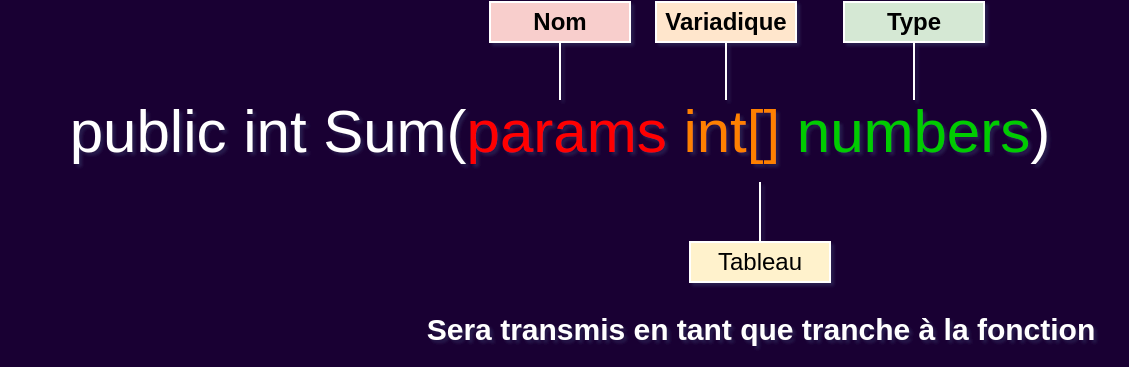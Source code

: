 <mxfile version="24.7.17">
  <diagram name="Page-1" id="wkC2qdzr0887JsoExiUN">
    <mxGraphModel dx="1674" dy="836" grid="0" gridSize="10" guides="1" tooltips="1" connect="1" arrows="1" fold="1" page="1" pageScale="1" pageWidth="1169" pageHeight="827" background="#190033" math="0" shadow="1">
      <root>
        <mxCell id="0" />
        <mxCell id="1" parent="0" />
        <mxCell id="1UiL64bPMDfG-NYXSUDX-1" value="&lt;font color=&quot;#ffffff&quot;&gt;public int Sum(&lt;/font&gt;&lt;font color=&quot;#ff0000&quot;&gt;params&lt;/font&gt; &lt;font color=&quot;#ff8000&quot;&gt;int[]&lt;/font&gt; &lt;font color=&quot;#00cc00&quot;&gt;numbers&lt;/font&gt;&lt;font color=&quot;#ffffff&quot;&gt;)&lt;/font&gt;" style="text;html=1;align=center;verticalAlign=middle;whiteSpace=wrap;rounded=0;fontSize=30;" parent="1" vertex="1">
          <mxGeometry x="305" y="373" width="560" height="30" as="geometry" />
        </mxCell>
        <mxCell id="1UiL64bPMDfG-NYXSUDX-2" value="Nom" style="rounded=0;whiteSpace=wrap;html=1;fillColor=#f8cecc;strokeColor=#FFFFFF;fontStyle=1" parent="1" vertex="1">
          <mxGeometry x="550" y="324" width="70" height="20" as="geometry" />
        </mxCell>
        <mxCell id="1UiL64bPMDfG-NYXSUDX-3" value="" style="endArrow=none;html=1;rounded=0;entryX=0.5;entryY=1;entryDx=0;entryDy=0;exitX=0.5;exitY=0;exitDx=0;exitDy=0;strokeColor=#FFFFFF;" parent="1" source="1UiL64bPMDfG-NYXSUDX-1" target="1UiL64bPMDfG-NYXSUDX-2" edge="1">
          <mxGeometry width="50" height="50" relative="1" as="geometry">
            <mxPoint x="560" y="484" as="sourcePoint" />
            <mxPoint x="610" y="434" as="targetPoint" />
          </mxGeometry>
        </mxCell>
        <mxCell id="1UiL64bPMDfG-NYXSUDX-4" value="Variadique" style="rounded=0;whiteSpace=wrap;html=1;fillColor=#ffe6cc;strokeColor=#FFFFFF;fontStyle=1" parent="1" vertex="1">
          <mxGeometry x="633" y="324" width="70" height="20" as="geometry" />
        </mxCell>
        <mxCell id="1UiL64bPMDfG-NYXSUDX-5" value="" style="endArrow=none;html=1;rounded=0;entryX=0.5;entryY=1;entryDx=0;entryDy=0;exitX=0.5;exitY=0;exitDx=0;exitDy=0;strokeColor=#FFFFFF;" parent="1" target="1UiL64bPMDfG-NYXSUDX-4" edge="1">
          <mxGeometry width="50" height="50" relative="1" as="geometry">
            <mxPoint x="668" y="373" as="sourcePoint" />
            <mxPoint x="693" y="434" as="targetPoint" />
          </mxGeometry>
        </mxCell>
        <mxCell id="1UiL64bPMDfG-NYXSUDX-8" value="Type" style="rounded=0;whiteSpace=wrap;html=1;fillColor=#d5e8d4;strokeColor=#FFFFFF;fontStyle=1" parent="1" vertex="1">
          <mxGeometry x="727" y="324" width="70" height="20" as="geometry" />
        </mxCell>
        <mxCell id="1UiL64bPMDfG-NYXSUDX-9" value="" style="endArrow=none;html=1;rounded=0;entryX=0.5;entryY=1;entryDx=0;entryDy=0;exitX=0.5;exitY=0;exitDx=0;exitDy=0;strokeColor=#FFFFFF;" parent="1" target="1UiL64bPMDfG-NYXSUDX-8" edge="1">
          <mxGeometry width="50" height="50" relative="1" as="geometry">
            <mxPoint x="762" y="373" as="sourcePoint" />
            <mxPoint x="787" y="434" as="targetPoint" />
          </mxGeometry>
        </mxCell>
        <mxCell id="1UiL64bPMDfG-NYXSUDX-10" value="Tableau" style="rounded=0;whiteSpace=wrap;html=1;fillColor=#fff2cc;strokeColor=#FFFFFF;" parent="1" vertex="1">
          <mxGeometry x="650" y="444" width="70" height="20" as="geometry" />
        </mxCell>
        <mxCell id="1UiL64bPMDfG-NYXSUDX-11" value="" style="endArrow=none;html=1;rounded=0;entryX=0.5;entryY=0;entryDx=0;entryDy=0;strokeColor=#FFFFFF;" parent="1" target="1UiL64bPMDfG-NYXSUDX-10" edge="1">
          <mxGeometry width="50" height="50" relative="1" as="geometry">
            <mxPoint x="685" y="414" as="sourcePoint" />
            <mxPoint x="710" y="554" as="targetPoint" />
          </mxGeometry>
        </mxCell>
        <mxCell id="1UiL64bPMDfG-NYXSUDX-12" value="Sera transmis en tant que tranche à la fonction" style="text;html=1;align=center;verticalAlign=middle;whiteSpace=wrap;rounded=0;strokeColor=none;fontColor=#FFFFFF;fontStyle=1;fontSize=15;" parent="1" vertex="1">
          <mxGeometry x="513.5" y="472" width="343" height="30" as="geometry" />
        </mxCell>
      </root>
    </mxGraphModel>
  </diagram>
</mxfile>
